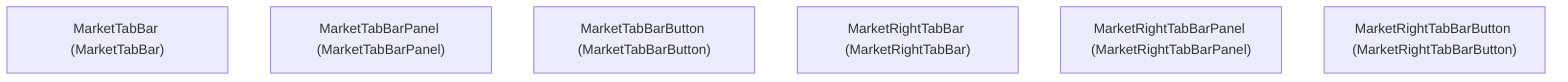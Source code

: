 graph TD
    W0["MarketTabBar (MarketTabBar)"]
    W1["MarketTabBarPanel (MarketTabBarPanel)"]
    W2["MarketTabBarButton (MarketTabBarButton)"]
    W3["MarketRightTabBar (MarketRightTabBar)"]
    W4["MarketRightTabBarPanel (MarketRightTabBarPanel)"]
    W5["MarketRightTabBarButton (MarketRightTabBarButton)"]